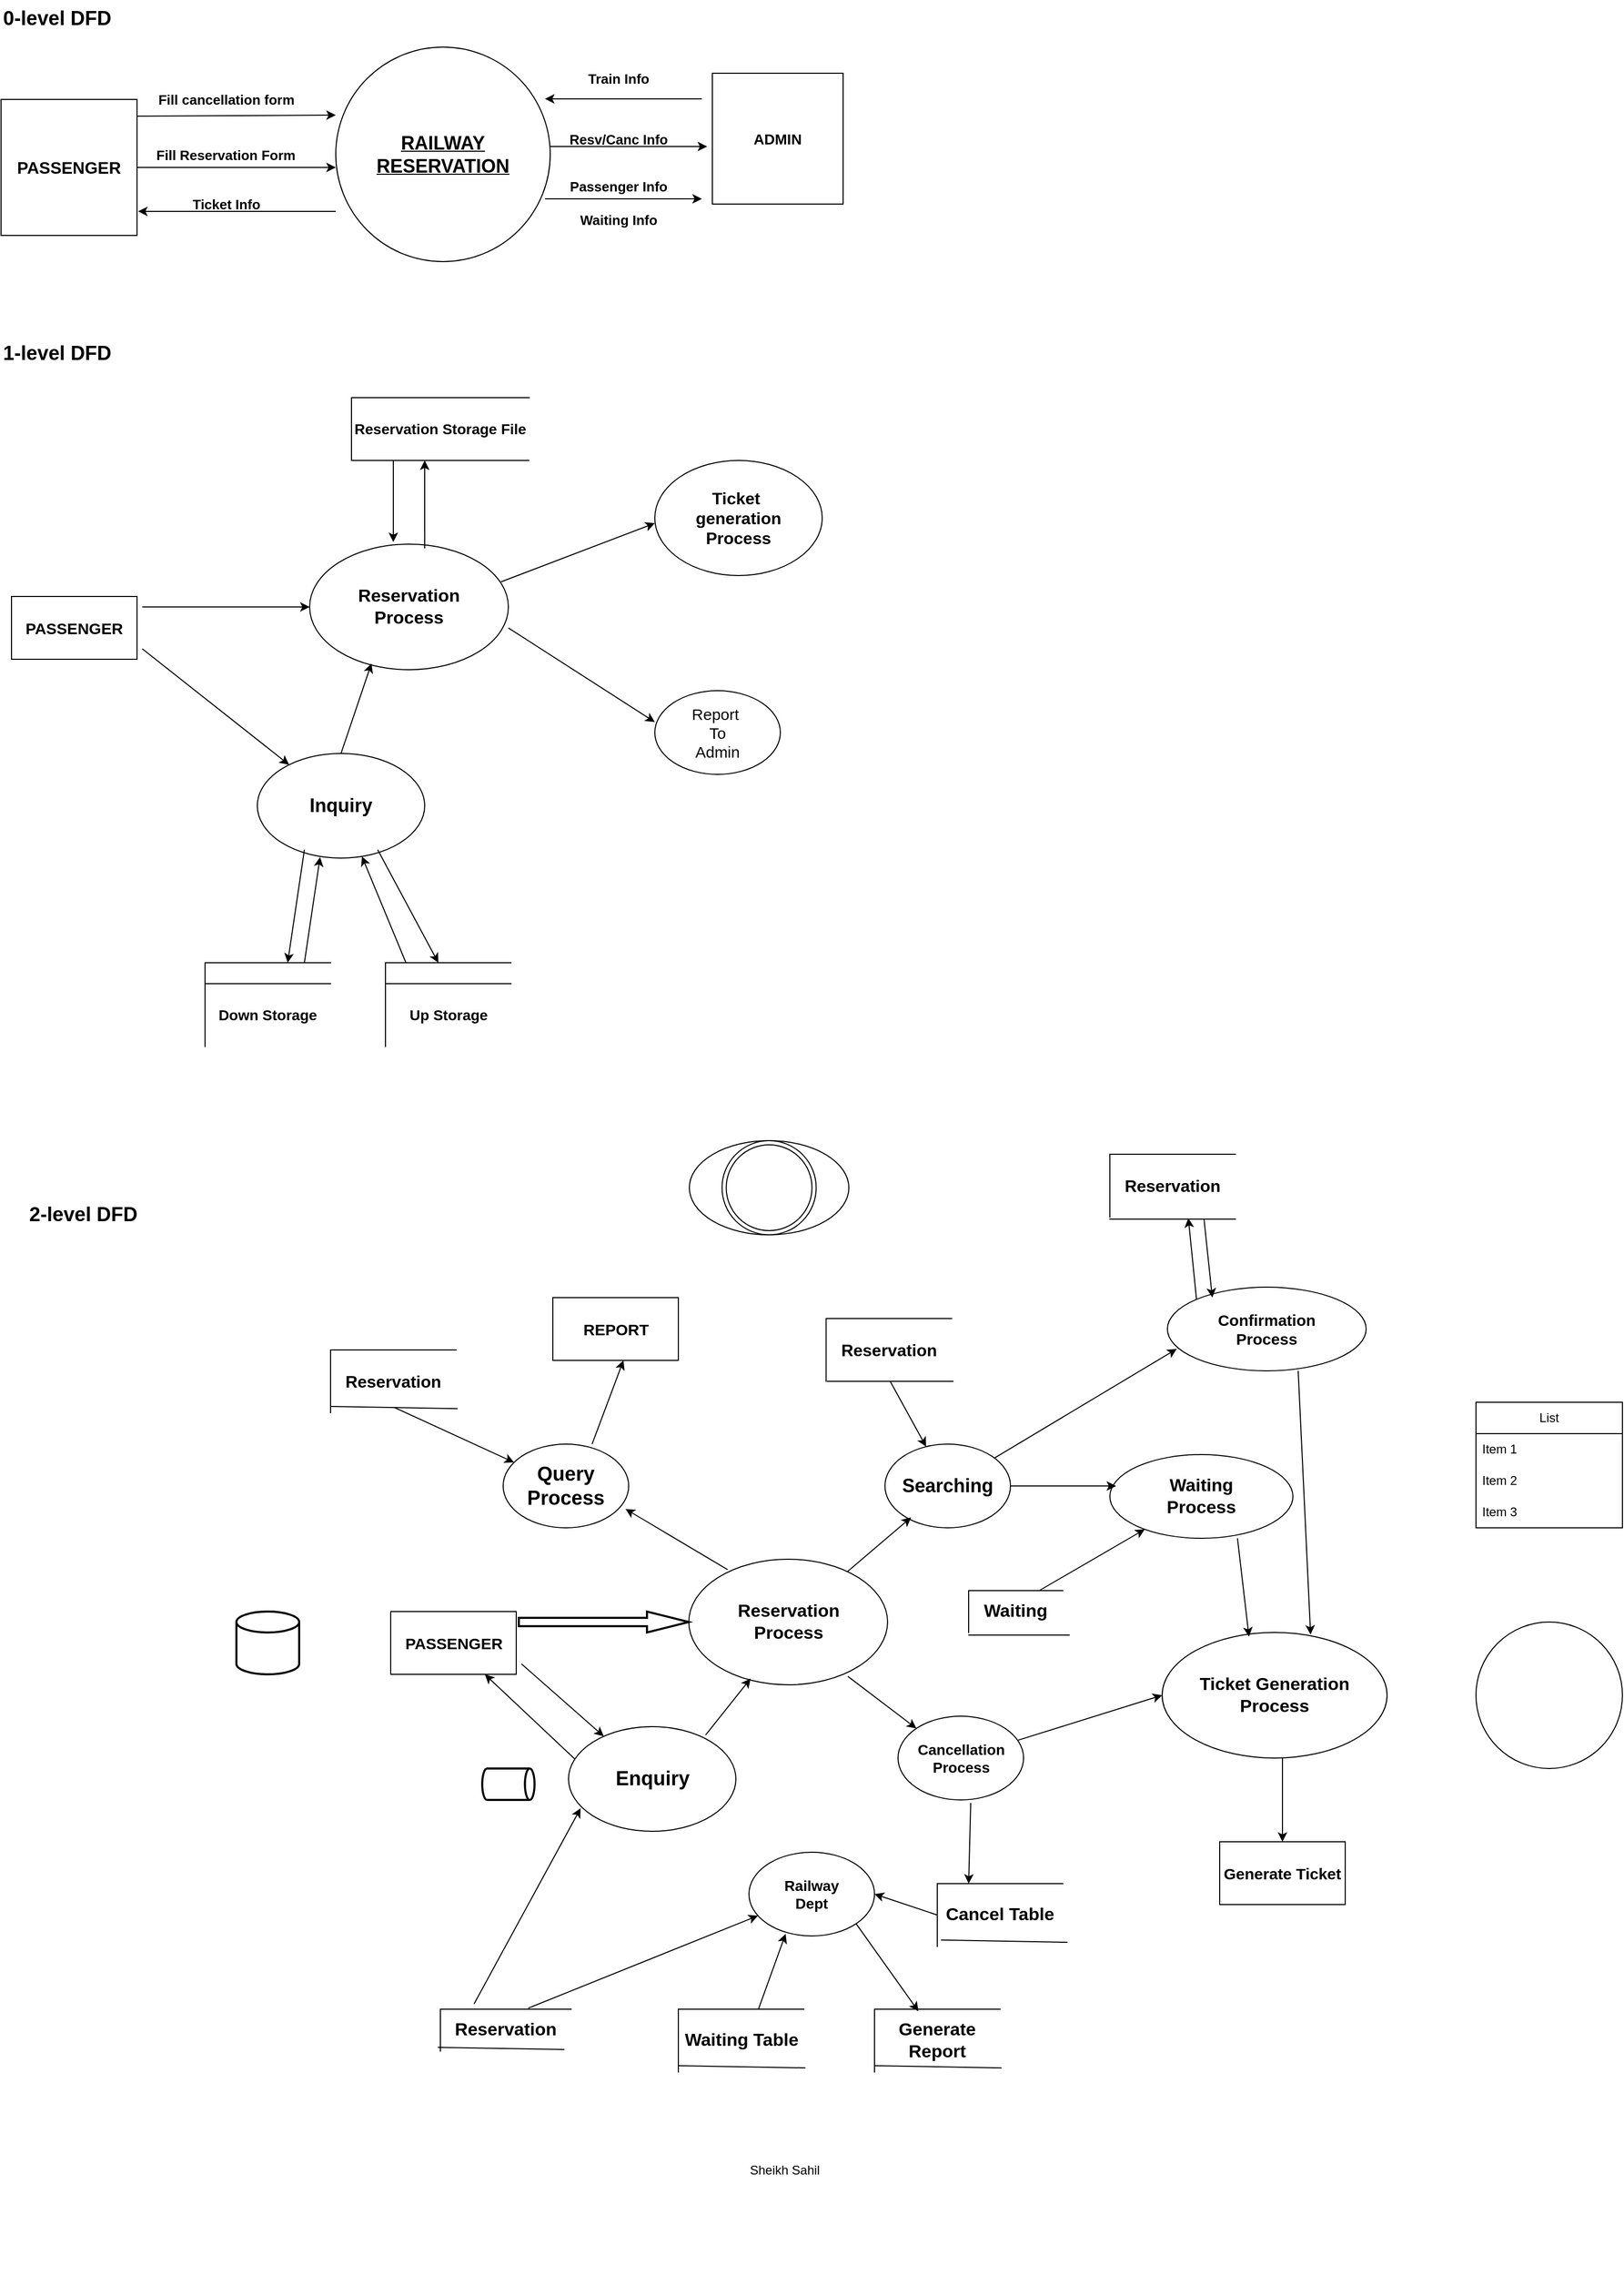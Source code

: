 <mxfile version="26.2.14">
  <diagram name="Page-1" id="rex2xva8ImALtjzCcnfC">
    <mxGraphModel dx="1665" dy="789" grid="1" gridSize="10" guides="1" tooltips="1" connect="1" arrows="1" fold="1" page="1" pageScale="1" pageWidth="850" pageHeight="1100" math="0" shadow="0">
      <root>
        <mxCell id="0" />
        <mxCell id="1" parent="0" />
        <mxCell id="jUQuJ7ZoHEH8EmfU06ju-1" value="&lt;font style=&quot;font-size: 18px;&quot;&gt;&lt;b&gt;&lt;u&gt;RAILWAY&lt;/u&gt;&lt;/b&gt;&lt;/font&gt;&lt;div&gt;&lt;font style=&quot;font-size: 18px;&quot;&gt;&lt;b&gt;&lt;u&gt;RESERVATION&lt;/u&gt;&lt;/b&gt;&lt;/font&gt;&lt;/div&gt;" style="ellipse;whiteSpace=wrap;html=1;aspect=fixed;" parent="1" vertex="1">
          <mxGeometry x="360" y="75" width="205" height="205" as="geometry" />
        </mxCell>
        <mxCell id="jUQuJ7ZoHEH8EmfU06ju-2" value="&lt;b&gt;&lt;font style=&quot;font-size: 16px;&quot;&gt;PASSENGER&lt;/font&gt;&lt;/b&gt;" style="whiteSpace=wrap;html=1;aspect=fixed;" parent="1" vertex="1">
          <mxGeometry x="40" y="125" width="130" height="130" as="geometry" />
        </mxCell>
        <mxCell id="jUQuJ7ZoHEH8EmfU06ju-3" value="&lt;b&gt;&lt;font style=&quot;font-size: 14px;&quot;&gt;ADMIN&lt;/font&gt;&lt;/b&gt;" style="whiteSpace=wrap;html=1;aspect=fixed;" parent="1" vertex="1">
          <mxGeometry x="720" y="100" width="125" height="125" as="geometry" />
        </mxCell>
        <mxCell id="jUQuJ7ZoHEH8EmfU06ju-5" value="" style="endArrow=classic;html=1;rounded=0;" parent="1" edge="1">
          <mxGeometry width="50" height="50" relative="1" as="geometry">
            <mxPoint x="560" y="220" as="sourcePoint" />
            <mxPoint x="710" y="220" as="targetPoint" />
          </mxGeometry>
        </mxCell>
        <mxCell id="jUQuJ7ZoHEH8EmfU06ju-8" value="" style="endArrow=classic;html=1;rounded=0;entryX=1.008;entryY=0.823;entryDx=0;entryDy=0;entryPerimeter=0;" parent="1" target="jUQuJ7ZoHEH8EmfU06ju-2" edge="1">
          <mxGeometry width="50" height="50" relative="1" as="geometry">
            <mxPoint x="360" y="232" as="sourcePoint" />
            <mxPoint x="450" y="180" as="targetPoint" />
          </mxGeometry>
        </mxCell>
        <mxCell id="jUQuJ7ZoHEH8EmfU06ju-9" value="" style="endArrow=classic;html=1;rounded=0;exitX=1;exitY=0.123;exitDx=0;exitDy=0;exitPerimeter=0;" parent="1" source="jUQuJ7ZoHEH8EmfU06ju-2" edge="1">
          <mxGeometry width="50" height="50" relative="1" as="geometry">
            <mxPoint x="400" y="230" as="sourcePoint" />
            <mxPoint x="360" y="140" as="targetPoint" />
          </mxGeometry>
        </mxCell>
        <mxCell id="jUQuJ7ZoHEH8EmfU06ju-10" value="" style="endArrow=classic;html=1;rounded=0;exitX=1;exitY=0.5;exitDx=0;exitDy=0;" parent="1" source="jUQuJ7ZoHEH8EmfU06ju-2" edge="1">
          <mxGeometry width="50" height="50" relative="1" as="geometry">
            <mxPoint x="180" y="168" as="sourcePoint" />
            <mxPoint x="360" y="190" as="targetPoint" />
          </mxGeometry>
        </mxCell>
        <mxCell id="jUQuJ7ZoHEH8EmfU06ju-11" value="" style="endArrow=classic;html=1;rounded=0;entryX=0;entryY=0.5;entryDx=0;entryDy=0;entryPerimeter=0;" parent="1" edge="1">
          <mxGeometry width="50" height="50" relative="1" as="geometry">
            <mxPoint x="565" y="170" as="sourcePoint" />
            <mxPoint x="715" y="170" as="targetPoint" />
          </mxGeometry>
        </mxCell>
        <mxCell id="jUQuJ7ZoHEH8EmfU06ju-12" value="" style="endArrow=classic;html=1;rounded=0;" parent="1" edge="1">
          <mxGeometry width="50" height="50" relative="1" as="geometry">
            <mxPoint x="710" y="124.5" as="sourcePoint" />
            <mxPoint x="560" y="124.5" as="targetPoint" />
          </mxGeometry>
        </mxCell>
        <mxCell id="jUQuJ7ZoHEH8EmfU06ju-14" value="Fill cancellation form" style="text;html=1;align=center;verticalAlign=middle;resizable=0;points=[];autosize=1;strokeColor=none;fillColor=none;fontStyle=1;fontSize=13;" parent="1" vertex="1">
          <mxGeometry x="185" y="110" width="140" height="30" as="geometry" />
        </mxCell>
        <mxCell id="jUQuJ7ZoHEH8EmfU06ju-16" value="Fill Reservation Form" style="text;strokeColor=none;align=center;fillColor=none;html=1;verticalAlign=middle;whiteSpace=wrap;rounded=0;fontStyle=1;fontSize=13;" parent="1" vertex="1">
          <mxGeometry x="175" y="162.5" width="160" height="30" as="geometry" />
        </mxCell>
        <mxCell id="jUQuJ7ZoHEH8EmfU06ju-17" value="&lt;b&gt;&lt;font style=&quot;font-size: 13px;&quot;&gt;Ticket Info&lt;/font&gt;&lt;/b&gt;" style="text;html=1;align=center;verticalAlign=middle;resizable=0;points=[];autosize=1;strokeColor=none;fillColor=none;" parent="1" vertex="1">
          <mxGeometry x="210" y="210" width="90" height="30" as="geometry" />
        </mxCell>
        <mxCell id="jUQuJ7ZoHEH8EmfU06ju-18" value="&lt;b&gt;&lt;font style=&quot;font-size: 13px;&quot;&gt;Passenger Info&lt;/font&gt;&lt;/b&gt;" style="text;html=1;align=center;verticalAlign=middle;resizable=0;points=[];autosize=1;strokeColor=none;fillColor=none;" parent="1" vertex="1">
          <mxGeometry x="570" y="192.5" width="120" height="30" as="geometry" />
        </mxCell>
        <mxCell id="jUQuJ7ZoHEH8EmfU06ju-19" value="&lt;b&gt;&lt;font style=&quot;font-size: 13px;&quot;&gt;Waiting Info&lt;/font&gt;&lt;/b&gt;" style="text;html=1;align=center;verticalAlign=middle;resizable=0;points=[];autosize=1;strokeColor=none;fillColor=none;" parent="1" vertex="1">
          <mxGeometry x="580" y="225" width="100" height="30" as="geometry" />
        </mxCell>
        <mxCell id="jUQuJ7ZoHEH8EmfU06ju-20" value="&lt;b&gt;&lt;font style=&quot;font-size: 13px;&quot;&gt;Train Info&lt;/font&gt;&lt;/b&gt;" style="text;html=1;align=center;verticalAlign=middle;resizable=0;points=[];autosize=1;strokeColor=none;fillColor=none;" parent="1" vertex="1">
          <mxGeometry x="590" y="90" width="80" height="30" as="geometry" />
        </mxCell>
        <mxCell id="jUQuJ7ZoHEH8EmfU06ju-21" value="&lt;b&gt;&lt;font style=&quot;font-size: 13px;&quot;&gt;Resv/Canc Info&lt;/font&gt;&lt;/b&gt;" style="text;html=1;align=center;verticalAlign=middle;resizable=0;points=[];autosize=1;strokeColor=none;fillColor=none;" parent="1" vertex="1">
          <mxGeometry x="570" y="147.5" width="120" height="30" as="geometry" />
        </mxCell>
        <mxCell id="jUQuJ7ZoHEH8EmfU06ju-24" value="&lt;b style=&quot;font-weight:normal;&quot; id=&quot;docs-internal-guid-3742b57b-7fff-bbce-e958-126c3ce38a10&quot;&gt;&lt;span style=&quot;font-family: Poppins, sans-serif; color: rgb(0, 0, 0); background-color: transparent; font-weight: 700; font-style: normal; font-variant: normal; text-decoration: none; vertical-align: baseline; white-space: pre-wrap;&quot;&gt;&lt;font style=&quot;font-size: 19px;&quot;&gt;0-level DFD&lt;/font&gt;&lt;/span&gt;&lt;/b&gt;" style="text;whiteSpace=wrap;html=1;" parent="1" vertex="1">
          <mxGeometry x="40" y="30" width="110" height="40" as="geometry" />
        </mxCell>
        <mxCell id="jUQuJ7ZoHEH8EmfU06ju-26" value="&lt;b style=&quot;font-weight:normal;&quot; id=&quot;docs-internal-guid-3742b57b-7fff-bbce-e958-126c3ce38a10&quot;&gt;&lt;span style=&quot;font-family: Poppins, sans-serif; color: rgb(0, 0, 0); background-color: transparent; font-weight: 700; font-style: normal; font-variant: normal; text-decoration: none; vertical-align: baseline; white-space: pre-wrap;&quot;&gt;&lt;font style=&quot;font-size: 19px;&quot;&gt;1&lt;/font&gt;&lt;/span&gt;&lt;/b&gt;&lt;span style=&quot;background-color: transparent; color: light-dark(rgb(0, 0, 0), rgb(255, 255, 255));&quot;&gt;&lt;span style=&quot;font-family: Poppins, sans-serif; color: rgb(0, 0, 0); background-color: transparent; font-weight: 700; font-variant-numeric: normal; font-variant-east-asian: normal; font-variant-alternates: normal; font-variant-position: normal; font-variant-emoji: normal; vertical-align: baseline; white-space-collapse: preserve;&quot;&gt;&lt;font style=&quot;font-size: 19px;&quot;&gt;-level DFD&lt;/font&gt;&lt;/span&gt;&lt;/span&gt;" style="text;whiteSpace=wrap;html=1;" parent="1" vertex="1">
          <mxGeometry x="40" y="350" width="110" height="40" as="geometry" />
        </mxCell>
        <mxCell id="jUQuJ7ZoHEH8EmfU06ju-27" value="&lt;b&gt;&lt;font style=&quot;font-size: 17px;&quot;&gt;Reservation&lt;/font&gt;&lt;/b&gt;&lt;div&gt;&lt;b&gt;&lt;font style=&quot;font-size: 17px;&quot;&gt;Process&lt;/font&gt;&lt;/b&gt;&lt;/div&gt;" style="ellipse;whiteSpace=wrap;html=1;" parent="1" vertex="1">
          <mxGeometry x="335" y="550" width="190" height="120" as="geometry" />
        </mxCell>
        <mxCell id="jUQuJ7ZoHEH8EmfU06ju-28" value="&lt;b&gt;&lt;font style=&quot;font-size: 18px;&quot;&gt;Inquiry&lt;/font&gt;&lt;/b&gt;" style="ellipse;whiteSpace=wrap;html=1;" parent="1" vertex="1">
          <mxGeometry x="285" y="750" width="160" height="100" as="geometry" />
        </mxCell>
        <mxCell id="jUQuJ7ZoHEH8EmfU06ju-29" value="&lt;b&gt;&lt;font style=&quot;font-size: 15px;&quot;&gt;PASSENGER&lt;/font&gt;&lt;/b&gt;" style="rounded=0;whiteSpace=wrap;html=1;" parent="1" vertex="1">
          <mxGeometry x="50" y="600" width="120" height="60" as="geometry" />
        </mxCell>
        <mxCell id="jUQuJ7ZoHEH8EmfU06ju-32" value="&lt;font style=&quot;font-size: 15px;&quot;&gt;Report&amp;nbsp;&lt;/font&gt;&lt;div&gt;&lt;font style=&quot;font-size: 15px;&quot;&gt;To&lt;/font&gt;&lt;/div&gt;&lt;div&gt;&lt;font style=&quot;font-size: 15px;&quot;&gt;Admin&lt;/font&gt;&lt;/div&gt;" style="ellipse;whiteSpace=wrap;html=1;" parent="1" vertex="1">
          <mxGeometry x="665" y="690" width="120" height="80" as="geometry" />
        </mxCell>
        <mxCell id="jUQuJ7ZoHEH8EmfU06ju-33" value="&lt;b&gt;&lt;font style=&quot;font-size: 16px;&quot;&gt;Ticket&amp;nbsp;&lt;/font&gt;&lt;/b&gt;&lt;div&gt;&lt;b&gt;&lt;font style=&quot;font-size: 16px;&quot;&gt;generation&lt;/font&gt;&lt;/b&gt;&lt;/div&gt;&lt;div&gt;&lt;b&gt;&lt;font style=&quot;font-size: 16px;&quot;&gt;Process&lt;/font&gt;&lt;/b&gt;&lt;/div&gt;" style="ellipse;whiteSpace=wrap;html=1;" parent="1" vertex="1">
          <mxGeometry x="665" y="470" width="160" height="110" as="geometry" />
        </mxCell>
        <mxCell id="jUQuJ7ZoHEH8EmfU06ju-34" value="" style="endArrow=classic;html=1;rounded=0;entryX=0;entryY=0.5;entryDx=0;entryDy=0;" parent="1" target="jUQuJ7ZoHEH8EmfU06ju-27" edge="1">
          <mxGeometry width="50" height="50" relative="1" as="geometry">
            <mxPoint x="175" y="610" as="sourcePoint" />
            <mxPoint x="325" y="610" as="targetPoint" />
          </mxGeometry>
        </mxCell>
        <mxCell id="jUQuJ7ZoHEH8EmfU06ju-35" value="" style="endArrow=classic;html=1;rounded=0;" parent="1" target="jUQuJ7ZoHEH8EmfU06ju-28" edge="1">
          <mxGeometry width="50" height="50" relative="1" as="geometry">
            <mxPoint x="175" y="650" as="sourcePoint" />
            <mxPoint x="325" y="650" as="targetPoint" />
          </mxGeometry>
        </mxCell>
        <mxCell id="jUQuJ7ZoHEH8EmfU06ju-36" value="" style="endArrow=classic;html=1;rounded=0;exitX=0.963;exitY=0.3;exitDx=0;exitDy=0;exitPerimeter=0;" parent="1" source="jUQuJ7ZoHEH8EmfU06ju-27" edge="1">
          <mxGeometry width="50" height="50" relative="1" as="geometry">
            <mxPoint x="522.783" y="580.566" as="sourcePoint" />
            <mxPoint x="665" y="530" as="targetPoint" />
          </mxGeometry>
        </mxCell>
        <mxCell id="jUQuJ7ZoHEH8EmfU06ju-37" value="" style="endArrow=classic;html=1;rounded=0;exitX=0.947;exitY=0.667;exitDx=0;exitDy=0;exitPerimeter=0;" parent="1" edge="1">
          <mxGeometry width="50" height="50" relative="1" as="geometry">
            <mxPoint x="525.0" y="630.04" as="sourcePoint" />
            <mxPoint x="665" y="720" as="targetPoint" />
          </mxGeometry>
        </mxCell>
        <mxCell id="jUQuJ7ZoHEH8EmfU06ju-38" value="" style="endArrow=classic;html=1;rounded=0;entryX=0.421;entryY=-0.017;entryDx=0;entryDy=0;entryPerimeter=0;" parent="1" target="jUQuJ7ZoHEH8EmfU06ju-27" edge="1">
          <mxGeometry width="50" height="50" relative="1" as="geometry">
            <mxPoint x="415" y="470" as="sourcePoint" />
            <mxPoint x="415" y="540" as="targetPoint" />
          </mxGeometry>
        </mxCell>
        <mxCell id="jUQuJ7ZoHEH8EmfU06ju-39" value="" style="endArrow=classic;html=1;rounded=0;exitX=0.579;exitY=0.033;exitDx=0;exitDy=0;exitPerimeter=0;" parent="1" source="jUQuJ7ZoHEH8EmfU06ju-27" edge="1">
          <mxGeometry width="50" height="50" relative="1" as="geometry">
            <mxPoint x="445" y="540" as="sourcePoint" />
            <mxPoint x="445" y="470" as="targetPoint" />
          </mxGeometry>
        </mxCell>
        <mxCell id="jUQuJ7ZoHEH8EmfU06ju-40" value="" style="endArrow=classic;html=1;rounded=0;entryX=0.311;entryY=0.95;entryDx=0;entryDy=0;entryPerimeter=0;" parent="1" target="jUQuJ7ZoHEH8EmfU06ju-27" edge="1">
          <mxGeometry width="50" height="50" relative="1" as="geometry">
            <mxPoint x="365" y="750" as="sourcePoint" />
            <mxPoint x="375" y="680" as="targetPoint" />
          </mxGeometry>
        </mxCell>
        <mxCell id="jUQuJ7ZoHEH8EmfU06ju-43" value="" style="endArrow=classic;html=1;rounded=0;entryX=0.375;entryY=0.99;entryDx=0;entryDy=0;entryPerimeter=0;" parent="1" target="jUQuJ7ZoHEH8EmfU06ju-28" edge="1">
          <mxGeometry width="50" height="50" relative="1" as="geometry">
            <mxPoint x="330" y="950" as="sourcePoint" />
            <mxPoint x="330" y="880" as="targetPoint" />
          </mxGeometry>
        </mxCell>
        <mxCell id="jUQuJ7ZoHEH8EmfU06ju-44" value="" style="endArrow=classic;html=1;rounded=0;exitX=0.163;exitY=0;exitDx=0;exitDy=0;exitPerimeter=0;" parent="1" source="jUQuJ7ZoHEH8EmfU06ju-51" target="jUQuJ7ZoHEH8EmfU06ju-28" edge="1">
          <mxGeometry width="50" height="50" relative="1" as="geometry">
            <mxPoint x="422" y="933.04" as="sourcePoint" />
            <mxPoint x="429" y="880" as="targetPoint" />
          </mxGeometry>
        </mxCell>
        <mxCell id="jUQuJ7ZoHEH8EmfU06ju-45" value="" style="endArrow=classic;html=1;rounded=0;exitX=0.225;exitY=0.92;exitDx=0;exitDy=0;exitPerimeter=0;" parent="1" edge="1">
          <mxGeometry width="50" height="50" relative="1" as="geometry">
            <mxPoint x="330" y="842" as="sourcePoint" />
            <mxPoint x="314" y="950" as="targetPoint" />
          </mxGeometry>
        </mxCell>
        <mxCell id="jUQuJ7ZoHEH8EmfU06ju-46" value="" style="endArrow=classic;html=1;rounded=0;exitX=0.719;exitY=0.92;exitDx=0;exitDy=0;exitPerimeter=0;entryX=0.421;entryY=0;entryDx=0;entryDy=0;entryPerimeter=0;" parent="1" source="jUQuJ7ZoHEH8EmfU06ju-28" target="jUQuJ7ZoHEH8EmfU06ju-51" edge="1">
          <mxGeometry width="50" height="50" relative="1" as="geometry">
            <mxPoint x="467" y="880" as="sourcePoint" />
            <mxPoint x="446.419" y="930" as="targetPoint" />
          </mxGeometry>
        </mxCell>
        <mxCell id="jUQuJ7ZoHEH8EmfU06ju-47" value="" style="shape=partialRectangle;whiteSpace=wrap;html=1;bottom=0;right=0;fillColor=none;" parent="1" vertex="1">
          <mxGeometry x="235" y="950" width="120" height="60" as="geometry" />
        </mxCell>
        <mxCell id="jUQuJ7ZoHEH8EmfU06ju-50" value="&lt;b&gt;&lt;font style=&quot;font-size: 14px;&quot;&gt;Down Storage&lt;/font&gt;&lt;/b&gt;" style="shape=partialRectangle;whiteSpace=wrap;html=1;bottom=0;right=0;fillColor=none;" parent="1" vertex="1">
          <mxGeometry x="235" y="970" width="120" height="60" as="geometry" />
        </mxCell>
        <mxCell id="jUQuJ7ZoHEH8EmfU06ju-51" value="" style="shape=partialRectangle;whiteSpace=wrap;html=1;bottom=0;right=0;fillColor=none;" parent="1" vertex="1">
          <mxGeometry x="407.5" y="950" width="120" height="60" as="geometry" />
        </mxCell>
        <mxCell id="jUQuJ7ZoHEH8EmfU06ju-52" value="&lt;b&gt;&lt;font style=&quot;font-size: 14px;&quot;&gt;Up Storage&lt;/font&gt;&lt;/b&gt;" style="shape=partialRectangle;whiteSpace=wrap;html=1;bottom=0;right=0;fillColor=none;" parent="1" vertex="1">
          <mxGeometry x="407.5" y="970" width="120" height="60" as="geometry" />
        </mxCell>
        <mxCell id="jUQuJ7ZoHEH8EmfU06ju-53" value="&lt;b&gt;&lt;font style=&quot;font-size: 14px;&quot;&gt;Reservation Storage File&lt;/font&gt;&lt;/b&gt;" style="shape=partialRectangle;whiteSpace=wrap;html=1;bottom=0;right=0;fillColor=none;" parent="1" vertex="1">
          <mxGeometry x="375" y="410" width="170" height="60" as="geometry" />
        </mxCell>
        <mxCell id="jUQuJ7ZoHEH8EmfU06ju-57" value="" style="endArrow=none;html=1;rounded=0;entryX=1;entryY=1;entryDx=0;entryDy=0;" parent="1" target="jUQuJ7ZoHEH8EmfU06ju-53" edge="1">
          <mxGeometry width="50" height="50" relative="1" as="geometry">
            <mxPoint x="375" y="470" as="sourcePoint" />
            <mxPoint x="475" y="470" as="targetPoint" />
          </mxGeometry>
        </mxCell>
        <mxCell id="jUQuJ7ZoHEH8EmfU06ju-58" value="&lt;span id=&quot;docs-internal-guid-be54585d-7fff-eb0a-5b33-c60152826716&quot;&gt;&lt;p style=&quot;line-height: 1.38; background-color: rgb(255, 255, 255); margin-top: 11pt; margin-bottom: 0pt;&quot; dir=&quot;ltr&quot;&gt;&lt;br&gt;&lt;/p&gt;&lt;/span&gt;" style="text;html=1;align=center;verticalAlign=middle;resizable=0;points=[];autosize=1;strokeColor=none;fillColor=none;" parent="1" vertex="1">
          <mxGeometry x="325" y="1133" width="20" height="40" as="geometry" />
        </mxCell>
        <mxCell id="jUQuJ7ZoHEH8EmfU06ju-66" value="&lt;b&gt;&lt;font style=&quot;font-size: 17px;&quot;&gt;Reservation&lt;/font&gt;&lt;/b&gt;&lt;div&gt;&lt;b&gt;&lt;font style=&quot;font-size: 17px;&quot;&gt;Process&lt;/font&gt;&lt;/b&gt;&lt;/div&gt;" style="ellipse;whiteSpace=wrap;html=1;" parent="1" vertex="1">
          <mxGeometry x="697.5" y="1520" width="190" height="120" as="geometry" />
        </mxCell>
        <mxCell id="jUQuJ7ZoHEH8EmfU06ju-67" value="&lt;b&gt;&lt;font style=&quot;font-size: 19px;&quot;&gt;Enquiry&lt;/font&gt;&lt;/b&gt;" style="ellipse;whiteSpace=wrap;html=1;" parent="1" vertex="1">
          <mxGeometry x="582.5" y="1680" width="160" height="100" as="geometry" />
        </mxCell>
        <mxCell id="jUQuJ7ZoHEH8EmfU06ju-68" value="&lt;span&gt;&lt;font style=&quot;font-size: 15px;&quot;&gt;PASSENGER&lt;/font&gt;&lt;/span&gt;" style="rounded=0;whiteSpace=wrap;html=1;fontStyle=1" parent="1" vertex="1">
          <mxGeometry x="412.5" y="1570" width="120" height="60" as="geometry" />
        </mxCell>
        <mxCell id="jUQuJ7ZoHEH8EmfU06ju-69" value="" style="endArrow=classic;html=1;rounded=0;entryX=0;entryY=0.5;entryDx=0;entryDy=0;" parent="1" source="IfzS5FztGfEvMNHRAq49-5" target="jUQuJ7ZoHEH8EmfU06ju-66" edge="1">
          <mxGeometry width="50" height="50" relative="1" as="geometry">
            <mxPoint x="537.5" y="1580" as="sourcePoint" />
            <mxPoint x="687.5" y="1580" as="targetPoint" />
          </mxGeometry>
        </mxCell>
        <mxCell id="jUQuJ7ZoHEH8EmfU06ju-70" value="" style="endArrow=classic;html=1;rounded=0;" parent="1" target="jUQuJ7ZoHEH8EmfU06ju-67" edge="1">
          <mxGeometry width="50" height="50" relative="1" as="geometry">
            <mxPoint x="537.5" y="1620" as="sourcePoint" />
            <mxPoint x="687.5" y="1620" as="targetPoint" />
          </mxGeometry>
        </mxCell>
        <mxCell id="jUQuJ7ZoHEH8EmfU06ju-71" value="" style="endArrow=classic;html=1;rounded=0;entryX=0.311;entryY=0.95;entryDx=0;entryDy=0;entryPerimeter=0;exitX=0.819;exitY=0.08;exitDx=0;exitDy=0;exitPerimeter=0;" parent="1" source="jUQuJ7ZoHEH8EmfU06ju-67" target="jUQuJ7ZoHEH8EmfU06ju-66" edge="1">
          <mxGeometry width="50" height="50" relative="1" as="geometry">
            <mxPoint x="727.5" y="1720" as="sourcePoint" />
            <mxPoint x="737.5" y="1650" as="targetPoint" />
          </mxGeometry>
        </mxCell>
        <mxCell id="jUQuJ7ZoHEH8EmfU06ju-72" value="" style="endArrow=classic;html=1;rounded=0;entryX=0.75;entryY=1;entryDx=0;entryDy=0;exitX=0.038;exitY=0.31;exitDx=0;exitDy=0;exitPerimeter=0;" parent="1" source="jUQuJ7ZoHEH8EmfU06ju-67" target="jUQuJ7ZoHEH8EmfU06ju-68" edge="1">
          <mxGeometry width="50" height="50" relative="1" as="geometry">
            <mxPoint x="497.5" y="1776" as="sourcePoint" />
            <mxPoint x="526.5" y="1690" as="targetPoint" />
          </mxGeometry>
        </mxCell>
        <mxCell id="jUQuJ7ZoHEH8EmfU06ju-73" value="&lt;b&gt;&lt;font style=&quot;font-size: 19px;&quot;&gt;Query&lt;/font&gt;&lt;/b&gt;&lt;div&gt;&lt;b&gt;&lt;font style=&quot;font-size: 19px;&quot;&gt;Process&lt;/font&gt;&lt;/b&gt;&lt;/div&gt;" style="ellipse;whiteSpace=wrap;html=1;" parent="1" vertex="1">
          <mxGeometry x="520" y="1410" width="120" height="80" as="geometry" />
        </mxCell>
        <mxCell id="jUQuJ7ZoHEH8EmfU06ju-75" value="" style="endArrow=classic;html=1;rounded=0;entryX=0.975;entryY=0.775;entryDx=0;entryDy=0;entryPerimeter=0;exitX=0.195;exitY=0.083;exitDx=0;exitDy=0;exitPerimeter=0;" parent="1" source="jUQuJ7ZoHEH8EmfU06ju-66" target="jUQuJ7ZoHEH8EmfU06ju-73" edge="1">
          <mxGeometry width="50" height="50" relative="1" as="geometry">
            <mxPoint x="757.5" y="1520" as="sourcePoint" />
            <mxPoint x="807.5" y="1470" as="targetPoint" />
          </mxGeometry>
        </mxCell>
        <mxCell id="jUQuJ7ZoHEH8EmfU06ju-76" value="&lt;b&gt;&lt;font style=&quot;font-size: 14px;&quot;&gt;Cancellation&lt;/font&gt;&lt;/b&gt;&lt;div&gt;&lt;b&gt;&lt;font style=&quot;font-size: 14px;&quot;&gt;Process&lt;/font&gt;&lt;/b&gt;&lt;/div&gt;" style="ellipse;whiteSpace=wrap;html=1;" parent="1" vertex="1">
          <mxGeometry x="897.5" y="1670" width="120" height="80" as="geometry" />
        </mxCell>
        <mxCell id="jUQuJ7ZoHEH8EmfU06ju-77" value="" style="endArrow=classic;html=1;rounded=0;entryX=0;entryY=0;entryDx=0;entryDy=0;exitX=0.8;exitY=0.933;exitDx=0;exitDy=0;exitPerimeter=0;" parent="1" source="jUQuJ7ZoHEH8EmfU06ju-66" target="jUQuJ7ZoHEH8EmfU06ju-76" edge="1">
          <mxGeometry width="50" height="50" relative="1" as="geometry">
            <mxPoint x="772.5" y="1710" as="sourcePoint" />
            <mxPoint x="822.5" y="1660" as="targetPoint" />
          </mxGeometry>
        </mxCell>
        <mxCell id="jUQuJ7ZoHEH8EmfU06ju-78" value="&lt;b&gt;&lt;font style=&quot;font-size: 17px;&quot;&gt;Reservation&lt;/font&gt;&lt;/b&gt;" style="shape=partialRectangle;whiteSpace=wrap;html=1;bottom=0;right=0;fillColor=none;" parent="1" vertex="1">
          <mxGeometry x="460" y="1950" width="125" height="40" as="geometry" />
        </mxCell>
        <mxCell id="jUQuJ7ZoHEH8EmfU06ju-79" value="" style="shape=partialRectangle;whiteSpace=wrap;html=1;right=0;top=0;bottom=0;fillColor=none;routingCenterX=-0.5;rotation=91;" parent="1" vertex="1">
          <mxGeometry x="485" y="1960" width="65" height="120" as="geometry" />
        </mxCell>
        <mxCell id="jUQuJ7ZoHEH8EmfU06ju-80" value="&lt;span style=&quot;font-size: 14px;&quot;&gt;&lt;span&gt;Railway&lt;/span&gt;&lt;/span&gt;&lt;div&gt;&lt;span style=&quot;font-size: 14px;&quot;&gt;&lt;span&gt;Dept&lt;/span&gt;&lt;/span&gt;&lt;/div&gt;" style="ellipse;whiteSpace=wrap;html=1;fontStyle=1" parent="1" vertex="1">
          <mxGeometry x="755" y="1800" width="120" height="80" as="geometry" />
        </mxCell>
        <mxCell id="jUQuJ7ZoHEH8EmfU06ju-81" value="&lt;b&gt;&lt;font style=&quot;font-size: 17px;&quot;&gt;Waiting Table&lt;/font&gt;&lt;/b&gt;" style="shape=partialRectangle;whiteSpace=wrap;html=1;bottom=0;right=0;fillColor=none;" parent="1" vertex="1">
          <mxGeometry x="687.5" y="1950" width="120" height="60" as="geometry" />
        </mxCell>
        <mxCell id="jUQuJ7ZoHEH8EmfU06ju-83" value="" style="shape=partialRectangle;whiteSpace=wrap;html=1;right=0;top=0;bottom=0;fillColor=none;routingCenterX=-0.5;rotation=91;" parent="1" vertex="1">
          <mxGeometry x="692.5" y="2000" width="110" height="120" as="geometry" />
        </mxCell>
        <mxCell id="jUQuJ7ZoHEH8EmfU06ju-84" value="&lt;b&gt;&lt;font style=&quot;font-size: 17px;&quot;&gt;Generate Report&lt;/font&gt;&lt;/b&gt;" style="shape=partialRectangle;whiteSpace=wrap;html=1;bottom=0;right=0;fillColor=none;" parent="1" vertex="1">
          <mxGeometry x="875" y="1950" width="120" height="60" as="geometry" />
        </mxCell>
        <mxCell id="jUQuJ7ZoHEH8EmfU06ju-85" value="" style="shape=partialRectangle;whiteSpace=wrap;html=1;right=0;top=0;bottom=0;fillColor=none;routingCenterX=-0.5;rotation=91;" parent="1" vertex="1">
          <mxGeometry x="880" y="2000" width="110" height="120" as="geometry" />
        </mxCell>
        <mxCell id="jUQuJ7ZoHEH8EmfU06ju-86" value="&lt;b&gt;&lt;font style=&quot;font-size: 17px;&quot;&gt;Cancel Table&lt;/font&gt;&lt;/b&gt;" style="shape=partialRectangle;whiteSpace=wrap;html=1;bottom=0;right=0;fillColor=none;" parent="1" vertex="1">
          <mxGeometry x="935" y="1830" width="120" height="60" as="geometry" />
        </mxCell>
        <mxCell id="jUQuJ7ZoHEH8EmfU06ju-87" value="" style="shape=partialRectangle;whiteSpace=wrap;html=1;right=0;top=0;bottom=0;fillColor=none;routingCenterX=-0.5;rotation=-89;" parent="1" vertex="1">
          <mxGeometry x="945" y="1770" width="110" height="120" as="geometry" />
        </mxCell>
        <mxCell id="jUQuJ7ZoHEH8EmfU06ju-88" value="&lt;b&gt;&lt;font style=&quot;font-size: 18px;&quot;&gt;Searching&lt;/font&gt;&lt;/b&gt;" style="ellipse;whiteSpace=wrap;html=1;" parent="1" vertex="1">
          <mxGeometry x="885" y="1410" width="120" height="80" as="geometry" />
        </mxCell>
        <mxCell id="jUQuJ7ZoHEH8EmfU06ju-89" value="&lt;b&gt;&lt;font style=&quot;font-size: 15px;&quot;&gt;Confirmation&lt;/font&gt;&lt;/b&gt;&lt;div&gt;&lt;b&gt;&lt;font style=&quot;font-size: 15px;&quot;&gt;Process&lt;/font&gt;&lt;/b&gt;&lt;/div&gt;" style="ellipse;whiteSpace=wrap;html=1;" parent="1" vertex="1">
          <mxGeometry x="1155" y="1260" width="190" height="80" as="geometry" />
        </mxCell>
        <mxCell id="jUQuJ7ZoHEH8EmfU06ju-90" value="&lt;b&gt;&lt;font style=&quot;font-size: 17px;&quot;&gt;Waiting&lt;/font&gt;&lt;/b&gt;&lt;div&gt;&lt;b&gt;&lt;font style=&quot;font-size: 17px;&quot;&gt;Process&lt;/font&gt;&lt;/b&gt;&lt;/div&gt;" style="ellipse;whiteSpace=wrap;html=1;" parent="1" vertex="1">
          <mxGeometry x="1100" y="1420" width="175" height="80" as="geometry" />
        </mxCell>
        <mxCell id="jUQuJ7ZoHEH8EmfU06ju-91" value="&lt;b&gt;&lt;font style=&quot;font-size: 17px;&quot;&gt;Ticket Generation&lt;/font&gt;&lt;/b&gt;&lt;div&gt;&lt;b&gt;&lt;font style=&quot;font-size: 17px;&quot;&gt;Process&lt;/font&gt;&lt;/b&gt;&lt;/div&gt;" style="ellipse;whiteSpace=wrap;html=1;" parent="1" vertex="1">
          <mxGeometry x="1150" y="1590" width="215" height="120" as="geometry" />
        </mxCell>
        <mxCell id="jUQuJ7ZoHEH8EmfU06ju-94" value="&lt;b&gt;&lt;font style=&quot;font-size: 16px;&quot;&gt;Reservation&lt;/font&gt;&lt;/b&gt;" style="shape=partialRectangle;whiteSpace=wrap;html=1;bottom=0;right=0;fillColor=none;" parent="1" vertex="1">
          <mxGeometry x="355" y="1320" width="120" height="60" as="geometry" />
        </mxCell>
        <mxCell id="jUQuJ7ZoHEH8EmfU06ju-95" value="" style="shape=partialRectangle;whiteSpace=wrap;html=1;right=0;top=0;bottom=0;fillColor=none;routingCenterX=-0.5;rotation=91;" parent="1" vertex="1">
          <mxGeometry x="360" y="1370" width="110" height="120" as="geometry" />
        </mxCell>
        <mxCell id="jUQuJ7ZoHEH8EmfU06ju-96" value="" style="endArrow=classic;html=1;rounded=0;entryX=0.25;entryY=0;entryDx=0;entryDy=0;exitX=0.579;exitY=1.038;exitDx=0;exitDy=0;exitPerimeter=0;" parent="1" source="jUQuJ7ZoHEH8EmfU06ju-76" target="jUQuJ7ZoHEH8EmfU06ju-86" edge="1">
          <mxGeometry width="50" height="50" relative="1" as="geometry">
            <mxPoint x="940" y="1760" as="sourcePoint" />
            <mxPoint x="1005" y="1810" as="targetPoint" />
          </mxGeometry>
        </mxCell>
        <mxCell id="jUQuJ7ZoHEH8EmfU06ju-97" value="" style="endArrow=classic;html=1;rounded=0;entryX=0.35;entryY=0.033;entryDx=0;entryDy=0;exitX=1;exitY=1;exitDx=0;exitDy=0;entryPerimeter=0;" parent="1" source="jUQuJ7ZoHEH8EmfU06ju-80" target="jUQuJ7ZoHEH8EmfU06ju-84" edge="1">
          <mxGeometry width="50" height="50" relative="1" as="geometry">
            <mxPoint x="850" y="1890" as="sourcePoint" />
            <mxPoint x="915" y="1940" as="targetPoint" />
          </mxGeometry>
        </mxCell>
        <mxCell id="jUQuJ7ZoHEH8EmfU06ju-98" value="" style="endArrow=classic;html=1;rounded=0;entryX=0.292;entryY=0.975;entryDx=0;entryDy=0;entryPerimeter=0;exitX=0.638;exitY=0;exitDx=0;exitDy=0;exitPerimeter=0;" parent="1" source="jUQuJ7ZoHEH8EmfU06ju-81" target="jUQuJ7ZoHEH8EmfU06ju-80" edge="1">
          <mxGeometry width="50" height="50" relative="1" as="geometry">
            <mxPoint x="655" y="1880" as="sourcePoint" />
            <mxPoint x="730" y="1900" as="targetPoint" />
          </mxGeometry>
        </mxCell>
        <mxCell id="jUQuJ7ZoHEH8EmfU06ju-99" value="" style="endArrow=classic;html=1;rounded=0;exitX=0.672;exitY=-0.025;exitDx=0;exitDy=0;exitPerimeter=0;" parent="1" source="jUQuJ7ZoHEH8EmfU06ju-78" target="jUQuJ7ZoHEH8EmfU06ju-80" edge="1">
          <mxGeometry width="50" height="50" relative="1" as="geometry">
            <mxPoint x="475" y="1780" as="sourcePoint" />
            <mxPoint x="540" y="1830" as="targetPoint" />
          </mxGeometry>
        </mxCell>
        <mxCell id="jUQuJ7ZoHEH8EmfU06ju-100" value="" style="endArrow=classic;html=1;rounded=0;entryX=0.072;entryY=0.78;entryDx=0;entryDy=0;entryPerimeter=0;exitX=0.625;exitY=0;exitDx=0;exitDy=0;exitPerimeter=0;" parent="1" target="jUQuJ7ZoHEH8EmfU06ju-67" edge="1">
          <mxGeometry width="50" height="50" relative="1" as="geometry">
            <mxPoint x="492.185" y="1945" as="sourcePoint" />
            <mxPoint x="570" y="1770" as="targetPoint" />
          </mxGeometry>
        </mxCell>
        <mxCell id="jUQuJ7ZoHEH8EmfU06ju-102" value="" style="endArrow=classic;html=1;rounded=0;exitX=0;exitY=0.5;exitDx=0;exitDy=0;" parent="1" source="jUQuJ7ZoHEH8EmfU06ju-86" edge="1">
          <mxGeometry width="50" height="50" relative="1" as="geometry">
            <mxPoint x="977" y="1763" as="sourcePoint" />
            <mxPoint x="875" y="1840" as="targetPoint" />
          </mxGeometry>
        </mxCell>
        <mxCell id="jUQuJ7ZoHEH8EmfU06ju-104" value="&lt;b&gt;&lt;font style=&quot;font-size: 17px;&quot;&gt;Waiting&lt;/font&gt;&lt;/b&gt;" style="shape=partialRectangle;whiteSpace=wrap;html=1;bottom=0;right=0;fillColor=none;" parent="1" vertex="1">
          <mxGeometry x="965" y="1550" width="90" height="40" as="geometry" />
        </mxCell>
        <mxCell id="jUQuJ7ZoHEH8EmfU06ju-105" value="" style="shape=partialRectangle;whiteSpace=wrap;html=1;right=0;top=0;bottom=0;fillColor=none;routingCenterX=-0.5;rotation=-90;" parent="1" vertex="1">
          <mxGeometry x="948.73" y="1480" width="128.89" height="96.01" as="geometry" />
        </mxCell>
        <mxCell id="jUQuJ7ZoHEH8EmfU06ju-106" value="" style="endArrow=classic;html=1;rounded=0;exitX=0;exitY=0.5;exitDx=0;exitDy=0;" parent="1" source="jUQuJ7ZoHEH8EmfU06ju-95" target="jUQuJ7ZoHEH8EmfU06ju-73" edge="1">
          <mxGeometry width="50" height="50" relative="1" as="geometry">
            <mxPoint x="385" y="1530" as="sourcePoint" />
            <mxPoint x="434.5" y="1390" as="targetPoint" />
          </mxGeometry>
        </mxCell>
        <mxCell id="jUQuJ7ZoHEH8EmfU06ju-107" value="" style="endArrow=classic;html=1;rounded=0;exitX=0.775;exitY=0.063;exitDx=0;exitDy=0;exitPerimeter=0;" parent="1" edge="1">
          <mxGeometry width="50" height="50" relative="1" as="geometry">
            <mxPoint x="605" y="1410" as="sourcePoint" />
            <mxPoint x="635" y="1330" as="targetPoint" />
          </mxGeometry>
        </mxCell>
        <mxCell id="jUQuJ7ZoHEH8EmfU06ju-109" value="&lt;b&gt;&lt;font style=&quot;font-size: 16px;&quot;&gt;Reservation&lt;/font&gt;&lt;/b&gt;" style="shape=partialRectangle;whiteSpace=wrap;html=1;bottom=0;right=0;fillColor=none;" parent="1" vertex="1">
          <mxGeometry x="1100" y="1133" width="120" height="60" as="geometry" />
        </mxCell>
        <mxCell id="jUQuJ7ZoHEH8EmfU06ju-110" value="" style="shape=partialRectangle;whiteSpace=wrap;html=1;right=0;top=0;bottom=0;fillColor=none;routingCenterX=-0.5;rotation=-90;" parent="1" vertex="1">
          <mxGeometry x="1105" y="1080" width="110" height="120" as="geometry" />
        </mxCell>
        <mxCell id="jUQuJ7ZoHEH8EmfU06ju-111" value="&lt;b&gt;&lt;font style=&quot;font-size: 16px;&quot;&gt;Reservation&lt;/font&gt;&lt;/b&gt;" style="shape=partialRectangle;whiteSpace=wrap;html=1;bottom=0;right=0;fillColor=none;" parent="1" vertex="1">
          <mxGeometry x="828.73" y="1290" width="120" height="60" as="geometry" />
        </mxCell>
        <mxCell id="jUQuJ7ZoHEH8EmfU06ju-112" value="" style="shape=partialRectangle;whiteSpace=wrap;html=1;right=0;top=0;bottom=0;fillColor=none;routingCenterX=-0.5;rotation=-180;direction=south;" parent="1" vertex="1">
          <mxGeometry x="830" y="1240" width="120" height="110" as="geometry" />
        </mxCell>
        <mxCell id="-mk7_4XnZ_WczbHJO4DL-2" value="" style="endArrow=classic;html=1;rounded=0;entryX=0.047;entryY=0.738;entryDx=0;entryDy=0;entryPerimeter=0;" parent="1" source="jUQuJ7ZoHEH8EmfU06ju-88" target="jUQuJ7ZoHEH8EmfU06ju-89" edge="1">
          <mxGeometry width="50" height="50" relative="1" as="geometry">
            <mxPoint x="960" y="1410" as="sourcePoint" />
            <mxPoint x="1105" y="1360" as="targetPoint" />
          </mxGeometry>
        </mxCell>
        <mxCell id="-mk7_4XnZ_WczbHJO4DL-3" value="" style="endArrow=classic;html=1;rounded=0;" parent="1" source="jUQuJ7ZoHEH8EmfU06ju-66" edge="1">
          <mxGeometry width="50" height="50" relative="1" as="geometry">
            <mxPoint x="880" y="1560" as="sourcePoint" />
            <mxPoint x="910" y="1480" as="targetPoint" />
          </mxGeometry>
        </mxCell>
        <mxCell id="-mk7_4XnZ_WczbHJO4DL-4" value="" style="endArrow=classic;html=1;rounded=0;exitX=0;exitY=0.5;exitDx=0;exitDy=0;" parent="1" source="jUQuJ7ZoHEH8EmfU06ju-112" target="jUQuJ7ZoHEH8EmfU06ju-88" edge="1">
          <mxGeometry width="50" height="50" relative="1" as="geometry">
            <mxPoint x="635" y="1440" as="sourcePoint" />
            <mxPoint x="665" y="1360" as="targetPoint" />
          </mxGeometry>
        </mxCell>
        <mxCell id="-mk7_4XnZ_WczbHJO4DL-5" value="&lt;span style=&quot;font-size: 15px;&quot;&gt;REPORT&lt;/span&gt;" style="rounded=0;whiteSpace=wrap;html=1;fontStyle=1" parent="1" vertex="1">
          <mxGeometry x="567.5" y="1270" width="120" height="60" as="geometry" />
        </mxCell>
        <mxCell id="-mk7_4XnZ_WczbHJO4DL-8" value="" style="endArrow=classic;html=1;rounded=0;entryX=0.226;entryY=0.125;entryDx=0;entryDy=0;entryPerimeter=0;exitX=0;exitY=0.75;exitDx=0;exitDy=0;" parent="1" source="jUQuJ7ZoHEH8EmfU06ju-110" target="jUQuJ7ZoHEH8EmfU06ju-89" edge="1">
          <mxGeometry width="50" height="50" relative="1" as="geometry">
            <mxPoint x="1225" y="1223" as="sourcePoint" />
            <mxPoint x="1265" y="1270" as="targetPoint" />
          </mxGeometry>
        </mxCell>
        <mxCell id="-mk7_4XnZ_WczbHJO4DL-9" value="" style="endArrow=classic;html=1;rounded=0;exitX=0;exitY=0;exitDx=0;exitDy=0;entryX=0.009;entryY=0.625;entryDx=0;entryDy=0;entryPerimeter=0;" parent="1" source="jUQuJ7ZoHEH8EmfU06ju-89" target="jUQuJ7ZoHEH8EmfU06ju-110" edge="1">
          <mxGeometry width="50" height="50" relative="1" as="geometry">
            <mxPoint x="1255" y="1260" as="sourcePoint" />
            <mxPoint x="1155" y="1197" as="targetPoint" />
          </mxGeometry>
        </mxCell>
        <mxCell id="-mk7_4XnZ_WczbHJO4DL-10" value="&lt;span style=&quot;font-size: 15px;&quot;&gt;Generate Ticket&lt;/span&gt;" style="rounded=0;whiteSpace=wrap;html=1;fontStyle=1" parent="1" vertex="1">
          <mxGeometry x="1205" y="1790" width="120" height="60" as="geometry" />
        </mxCell>
        <mxCell id="-mk7_4XnZ_WczbHJO4DL-12" value="" style="endArrow=classic;html=1;rounded=0;entryX=0;entryY=0.5;entryDx=0;entryDy=0;" parent="1" source="jUQuJ7ZoHEH8EmfU06ju-76" target="jUQuJ7ZoHEH8EmfU06ju-91" edge="1">
          <mxGeometry width="50" height="50" relative="1" as="geometry">
            <mxPoint x="1000" y="1625.35" as="sourcePoint" />
            <mxPoint x="1065" y="1675.35" as="targetPoint" />
          </mxGeometry>
        </mxCell>
        <mxCell id="-mk7_4XnZ_WczbHJO4DL-13" value="" style="endArrow=classic;html=1;rounded=0;entryX=0.5;entryY=0;entryDx=0;entryDy=0;" parent="1" target="-mk7_4XnZ_WczbHJO4DL-10" edge="1">
          <mxGeometry width="50" height="50" relative="1" as="geometry">
            <mxPoint x="1265" y="1710" as="sourcePoint" />
            <mxPoint x="1264" y="1780" as="targetPoint" />
          </mxGeometry>
        </mxCell>
        <mxCell id="-mk7_4XnZ_WczbHJO4DL-14" value="" style="endArrow=classic;html=1;rounded=0;entryX=0.386;entryY=0.033;entryDx=0;entryDy=0;exitX=0.579;exitY=1.038;exitDx=0;exitDy=0;exitPerimeter=0;entryPerimeter=0;" parent="1" target="jUQuJ7ZoHEH8EmfU06ju-91" edge="1">
          <mxGeometry width="50" height="50" relative="1" as="geometry">
            <mxPoint x="1222" y="1500" as="sourcePoint" />
            <mxPoint x="1220" y="1577" as="targetPoint" />
          </mxGeometry>
        </mxCell>
        <mxCell id="-mk7_4XnZ_WczbHJO4DL-15" value="" style="endArrow=classic;html=1;rounded=0;exitX=0.75;exitY=0;exitDx=0;exitDy=0;" parent="1" source="jUQuJ7ZoHEH8EmfU06ju-104" target="jUQuJ7ZoHEH8EmfU06ju-90" edge="1">
          <mxGeometry width="50" height="50" relative="1" as="geometry">
            <mxPoint x="1065" y="1456" as="sourcePoint" />
            <mxPoint x="1076" y="1550" as="targetPoint" />
          </mxGeometry>
        </mxCell>
        <mxCell id="-mk7_4XnZ_WczbHJO4DL-16" value="" style="endArrow=classic;html=1;rounded=0;entryX=0.034;entryY=0.375;entryDx=0;entryDy=0;exitX=1;exitY=0.5;exitDx=0;exitDy=0;entryPerimeter=0;" parent="1" source="jUQuJ7ZoHEH8EmfU06ju-88" target="jUQuJ7ZoHEH8EmfU06ju-90" edge="1">
          <mxGeometry width="50" height="50" relative="1" as="geometry">
            <mxPoint x="1242" y="1520" as="sourcePoint" />
            <mxPoint x="1253" y="1614" as="targetPoint" />
          </mxGeometry>
        </mxCell>
        <mxCell id="-mk7_4XnZ_WczbHJO4DL-17" value="" style="endArrow=classic;html=1;rounded=0;entryX=0.66;entryY=0.017;entryDx=0;entryDy=0;exitX=0.658;exitY=1;exitDx=0;exitDy=0;exitPerimeter=0;entryPerimeter=0;" parent="1" source="jUQuJ7ZoHEH8EmfU06ju-89" target="jUQuJ7ZoHEH8EmfU06ju-91" edge="1">
          <mxGeometry width="50" height="50" relative="1" as="geometry">
            <mxPoint x="1334" y="1476" as="sourcePoint" />
            <mxPoint x="1345" y="1570" as="targetPoint" />
          </mxGeometry>
        </mxCell>
        <mxCell id="IfzS5FztGfEvMNHRAq49-1" value="" style="strokeWidth=2;html=1;shape=mxgraph.flowchart.database;whiteSpace=wrap;" parent="1" vertex="1">
          <mxGeometry x="265" y="1570" width="60" height="60" as="geometry" />
        </mxCell>
        <mxCell id="IfzS5FztGfEvMNHRAq49-2" value="" style="strokeWidth=2;html=1;shape=mxgraph.flowchart.direct_data;whiteSpace=wrap;" parent="1" vertex="1">
          <mxGeometry x="500" y="1720" width="50" height="30" as="geometry" />
        </mxCell>
        <mxCell id="IfzS5FztGfEvMNHRAq49-6" value="" style="endArrow=classic;html=1;rounded=0;entryX=0;entryY=0.5;entryDx=0;entryDy=0;" parent="1" target="IfzS5FztGfEvMNHRAq49-5" edge="1">
          <mxGeometry width="50" height="50" relative="1" as="geometry">
            <mxPoint x="537.5" y="1580" as="sourcePoint" />
            <mxPoint x="698" y="1580" as="targetPoint" />
          </mxGeometry>
        </mxCell>
        <mxCell id="IfzS5FztGfEvMNHRAq49-5" value="" style="verticalLabelPosition=bottom;verticalAlign=top;html=1;strokeWidth=2;shape=mxgraph.arrows2.arrow;dy=0.6;dx=40;notch=0;" parent="1" vertex="1">
          <mxGeometry x="535" y="1570" width="162.5" height="20" as="geometry" />
        </mxCell>
        <mxCell id="IfzS5FztGfEvMNHRAq49-7" value="Sheikh Sahil&amp;nbsp;" style="text;strokeColor=none;fillColor=none;spacingLeft=4;spacingRight=4;overflow=hidden;rotatable=0;points=[[0,0.5],[1,0.5]];portConstraint=eastwest;fontSize=12;whiteSpace=wrap;html=1;" parent="1" vertex="1">
          <mxGeometry x="750" y="2090" width="300" height="110" as="geometry" />
        </mxCell>
        <mxCell id="TVay2pGjbXvK8K1oIo96-3" value="&lt;span style=&quot;background-color: transparent; color: light-dark(rgb(0, 0, 0), rgb(255, 255, 255));&quot;&gt;&lt;span style=&quot;font-family: Poppins, sans-serif; color: rgb(0, 0, 0); background-color: transparent; font-weight: 700; font-variant-numeric: normal; font-variant-east-asian: normal; font-variant-alternates: normal; font-variant-position: normal; font-variant-emoji: normal; vertical-align: baseline; white-space-collapse: preserve;&quot;&gt;&lt;font style=&quot;font-size: 19px;&quot;&gt;2-level DFD&lt;/font&gt;&lt;/span&gt;&lt;/span&gt;" style="text;whiteSpace=wrap;html=1;" parent="1" vertex="1">
          <mxGeometry x="65" y="1173" width="110" height="40" as="geometry" />
        </mxCell>
        <mxCell id="5muhOvvMZU_66XmUO7Fb-1" value="List" style="swimlane;fontStyle=0;childLayout=stackLayout;horizontal=1;startSize=30;horizontalStack=0;resizeParent=1;resizeParentMax=0;resizeLast=0;collapsible=1;marginBottom=0;whiteSpace=wrap;html=1;" vertex="1" parent="1">
          <mxGeometry x="1450" y="1370" width="140" height="120" as="geometry" />
        </mxCell>
        <mxCell id="5muhOvvMZU_66XmUO7Fb-2" value="Item 1" style="text;strokeColor=none;fillColor=none;align=left;verticalAlign=middle;spacingLeft=4;spacingRight=4;overflow=hidden;points=[[0,0.5],[1,0.5]];portConstraint=eastwest;rotatable=0;whiteSpace=wrap;html=1;" vertex="1" parent="5muhOvvMZU_66XmUO7Fb-1">
          <mxGeometry y="30" width="140" height="30" as="geometry" />
        </mxCell>
        <mxCell id="5muhOvvMZU_66XmUO7Fb-3" value="Item 2" style="text;strokeColor=none;fillColor=none;align=left;verticalAlign=middle;spacingLeft=4;spacingRight=4;overflow=hidden;points=[[0,0.5],[1,0.5]];portConstraint=eastwest;rotatable=0;whiteSpace=wrap;html=1;" vertex="1" parent="5muhOvvMZU_66XmUO7Fb-1">
          <mxGeometry y="60" width="140" height="30" as="geometry" />
        </mxCell>
        <mxCell id="5muhOvvMZU_66XmUO7Fb-4" value="Item 3" style="text;strokeColor=none;fillColor=none;align=left;verticalAlign=middle;spacingLeft=4;spacingRight=4;overflow=hidden;points=[[0,0.5],[1,0.5]];portConstraint=eastwest;rotatable=0;whiteSpace=wrap;html=1;" vertex="1" parent="5muhOvvMZU_66XmUO7Fb-1">
          <mxGeometry y="90" width="140" height="30" as="geometry" />
        </mxCell>
        <mxCell id="5muhOvvMZU_66XmUO7Fb-5" value="" style="ellipse;whiteSpace=wrap;html=1;aspect=fixed;" vertex="1" parent="1">
          <mxGeometry x="1450" y="1580" width="140" height="140" as="geometry" />
        </mxCell>
        <mxCell id="5muhOvvMZU_66XmUO7Fb-6" value="" style="ellipse;whiteSpace=wrap;html=1;" vertex="1" parent="1">
          <mxGeometry x="698" y="1120" width="152.5" height="90" as="geometry" />
        </mxCell>
        <mxCell id="5muhOvvMZU_66XmUO7Fb-7" value="" style="ellipse;shape=doubleEllipse;whiteSpace=wrap;html=1;aspect=fixed;" vertex="1" parent="1">
          <mxGeometry x="729.25" y="1120" width="90" height="90" as="geometry" />
        </mxCell>
      </root>
    </mxGraphModel>
  </diagram>
</mxfile>
